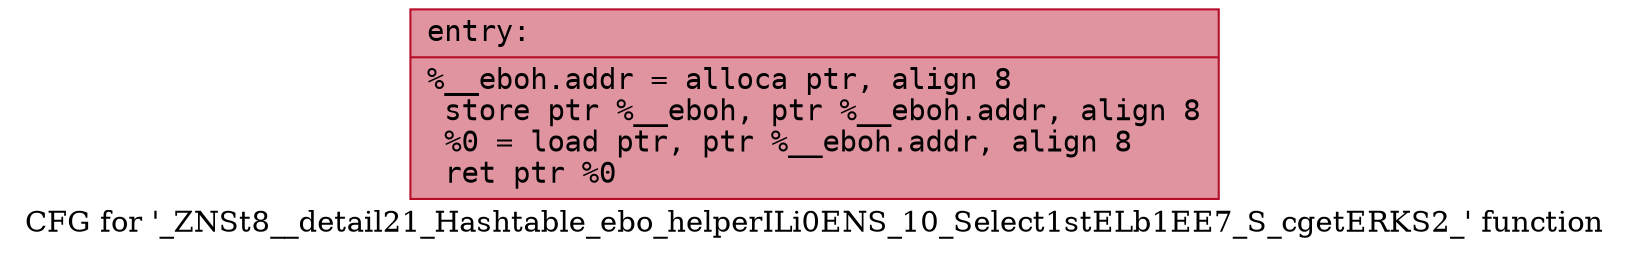 digraph "CFG for '_ZNSt8__detail21_Hashtable_ebo_helperILi0ENS_10_Select1stELb1EE7_S_cgetERKS2_' function" {
	label="CFG for '_ZNSt8__detail21_Hashtable_ebo_helperILi0ENS_10_Select1stELb1EE7_S_cgetERKS2_' function";

	Node0x556bfe9fa550 [shape=record,color="#b70d28ff", style=filled, fillcolor="#b70d2870" fontname="Courier",label="{entry:\l|  %__eboh.addr = alloca ptr, align 8\l  store ptr %__eboh, ptr %__eboh.addr, align 8\l  %0 = load ptr, ptr %__eboh.addr, align 8\l  ret ptr %0\l}"];
}
